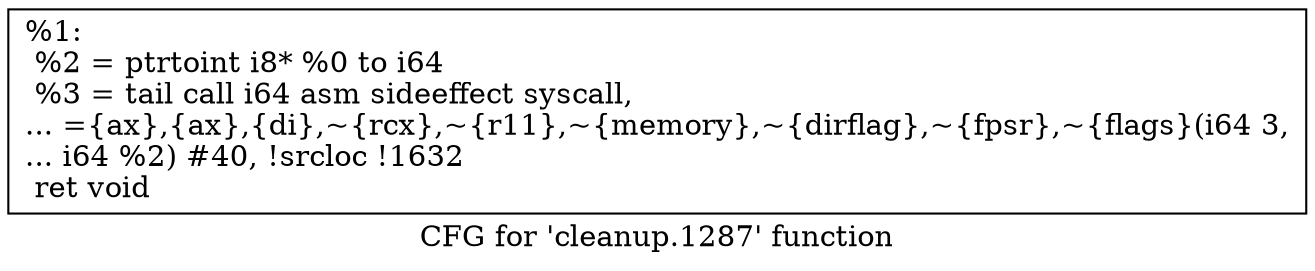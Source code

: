 digraph "CFG for 'cleanup.1287' function" {
	label="CFG for 'cleanup.1287' function";

	Node0x17873a0 [shape=record,label="{%1:\l  %2 = ptrtoint i8* %0 to i64\l  %3 = tail call i64 asm sideeffect syscall,\l... =\{ax\},\{ax\},\{di\},~\{rcx\},~\{r11\},~\{memory\},~\{dirflag\},~\{fpsr\},~\{flags\}(i64 3,\l... i64 %2) #40, !srcloc !1632\l  ret void\l}"];
}
